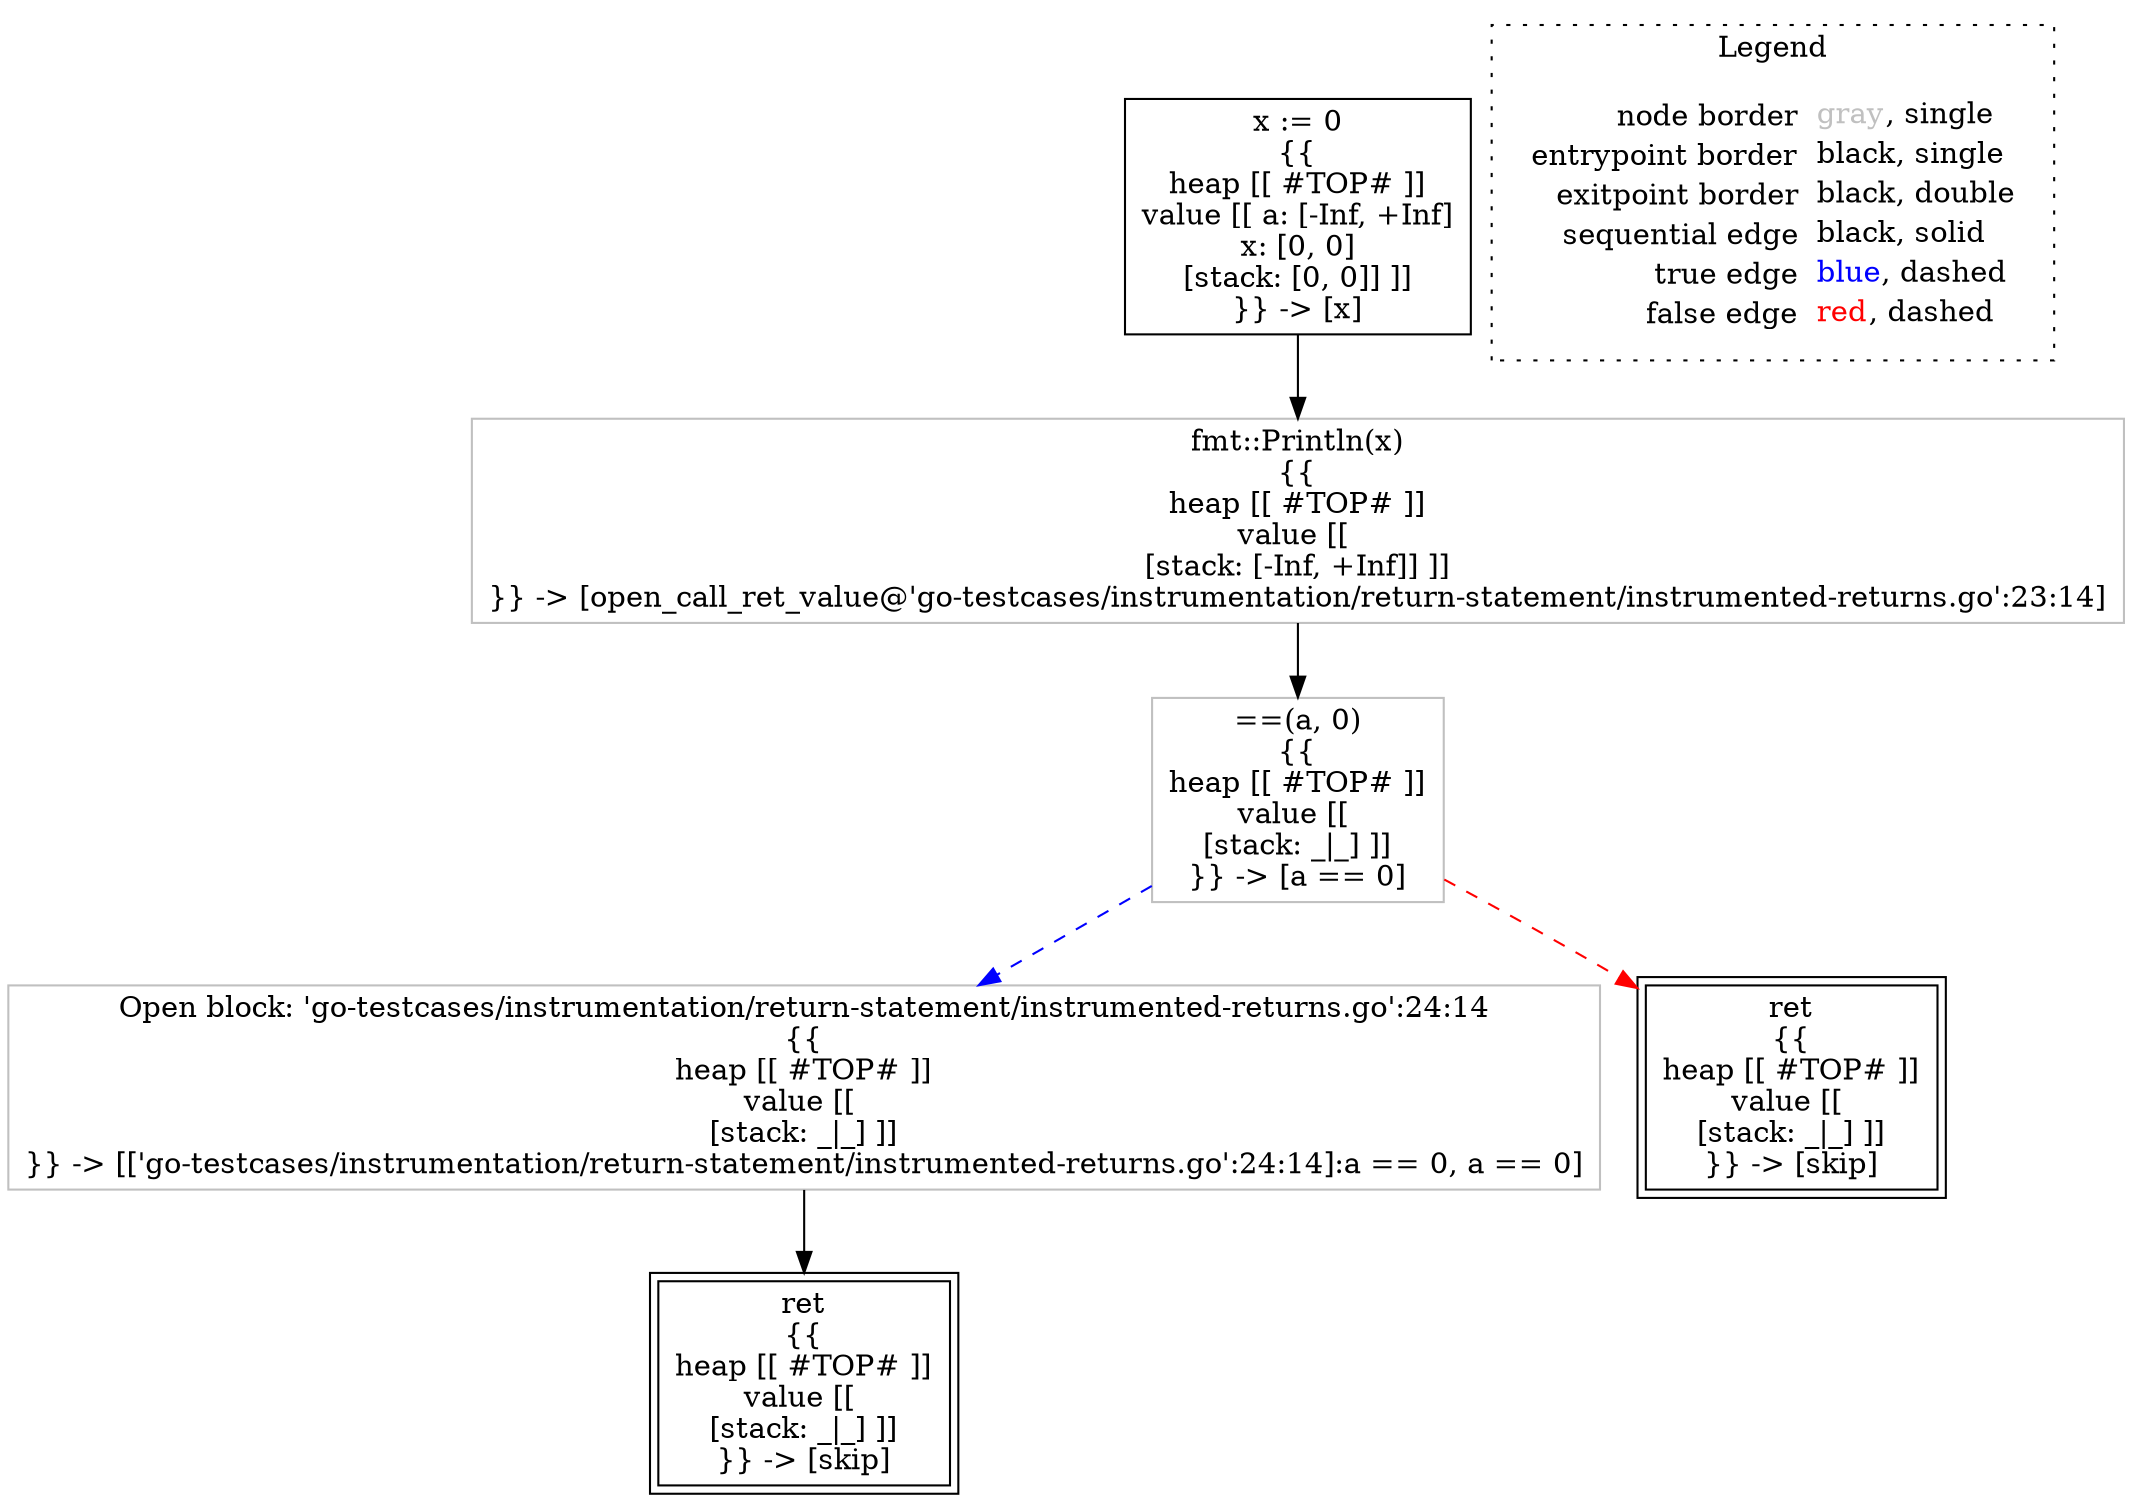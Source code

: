 digraph {
	"node0" [shape="rect",color="black",label=<x := 0<BR/>{{<BR/>heap [[ #TOP# ]]<BR/>value [[ a: [-Inf, +Inf]<BR/>x: [0, 0]<BR/>[stack: [0, 0]] ]]<BR/>}} -&gt; [x]>];
	"node1" [shape="rect",color="black",peripheries="2",label=<ret<BR/>{{<BR/>heap [[ #TOP# ]]<BR/>value [[ <BR/>[stack: _|_] ]]<BR/>}} -&gt; [skip]>];
	"node2" [shape="rect",color="gray",label=<Open block: 'go-testcases/instrumentation/return-statement/instrumented-returns.go':24:14<BR/>{{<BR/>heap [[ #TOP# ]]<BR/>value [[ <BR/>[stack: _|_] ]]<BR/>}} -&gt; [['go-testcases/instrumentation/return-statement/instrumented-returns.go':24:14]:a == 0, a == 0]>];
	"node3" [shape="rect",color="black",peripheries="2",label=<ret<BR/>{{<BR/>heap [[ #TOP# ]]<BR/>value [[ <BR/>[stack: _|_] ]]<BR/>}} -&gt; [skip]>];
	"node4" [shape="rect",color="gray",label=<fmt::Println(x)<BR/>{{<BR/>heap [[ #TOP# ]]<BR/>value [[ <BR/>[stack: [-Inf, +Inf]] ]]<BR/>}} -&gt; [open_call_ret_value@'go-testcases/instrumentation/return-statement/instrumented-returns.go':23:14]>];
	"node5" [shape="rect",color="gray",label=<==(a, 0)<BR/>{{<BR/>heap [[ #TOP# ]]<BR/>value [[ <BR/>[stack: _|_] ]]<BR/>}} -&gt; [a == 0]>];
	"node2" -> "node1" [color="black"];
	"node0" -> "node4" [color="black"];
	"node4" -> "node5" [color="black"];
	"node5" -> "node2" [color="blue",style="dashed"];
	"node5" -> "node3" [color="red",style="dashed"];
subgraph cluster_legend {
	label="Legend";
	style=dotted;
	node [shape=plaintext];
	"legend" [label=<<table border="0" cellpadding="2" cellspacing="0" cellborder="0"><tr><td align="right">node border&nbsp;</td><td align="left"><font color="gray">gray</font>, single</td></tr><tr><td align="right">entrypoint border&nbsp;</td><td align="left"><font color="black">black</font>, single</td></tr><tr><td align="right">exitpoint border&nbsp;</td><td align="left"><font color="black">black</font>, double</td></tr><tr><td align="right">sequential edge&nbsp;</td><td align="left"><font color="black">black</font>, solid</td></tr><tr><td align="right">true edge&nbsp;</td><td align="left"><font color="blue">blue</font>, dashed</td></tr><tr><td align="right">false edge&nbsp;</td><td align="left"><font color="red">red</font>, dashed</td></tr></table>>];
}

}

